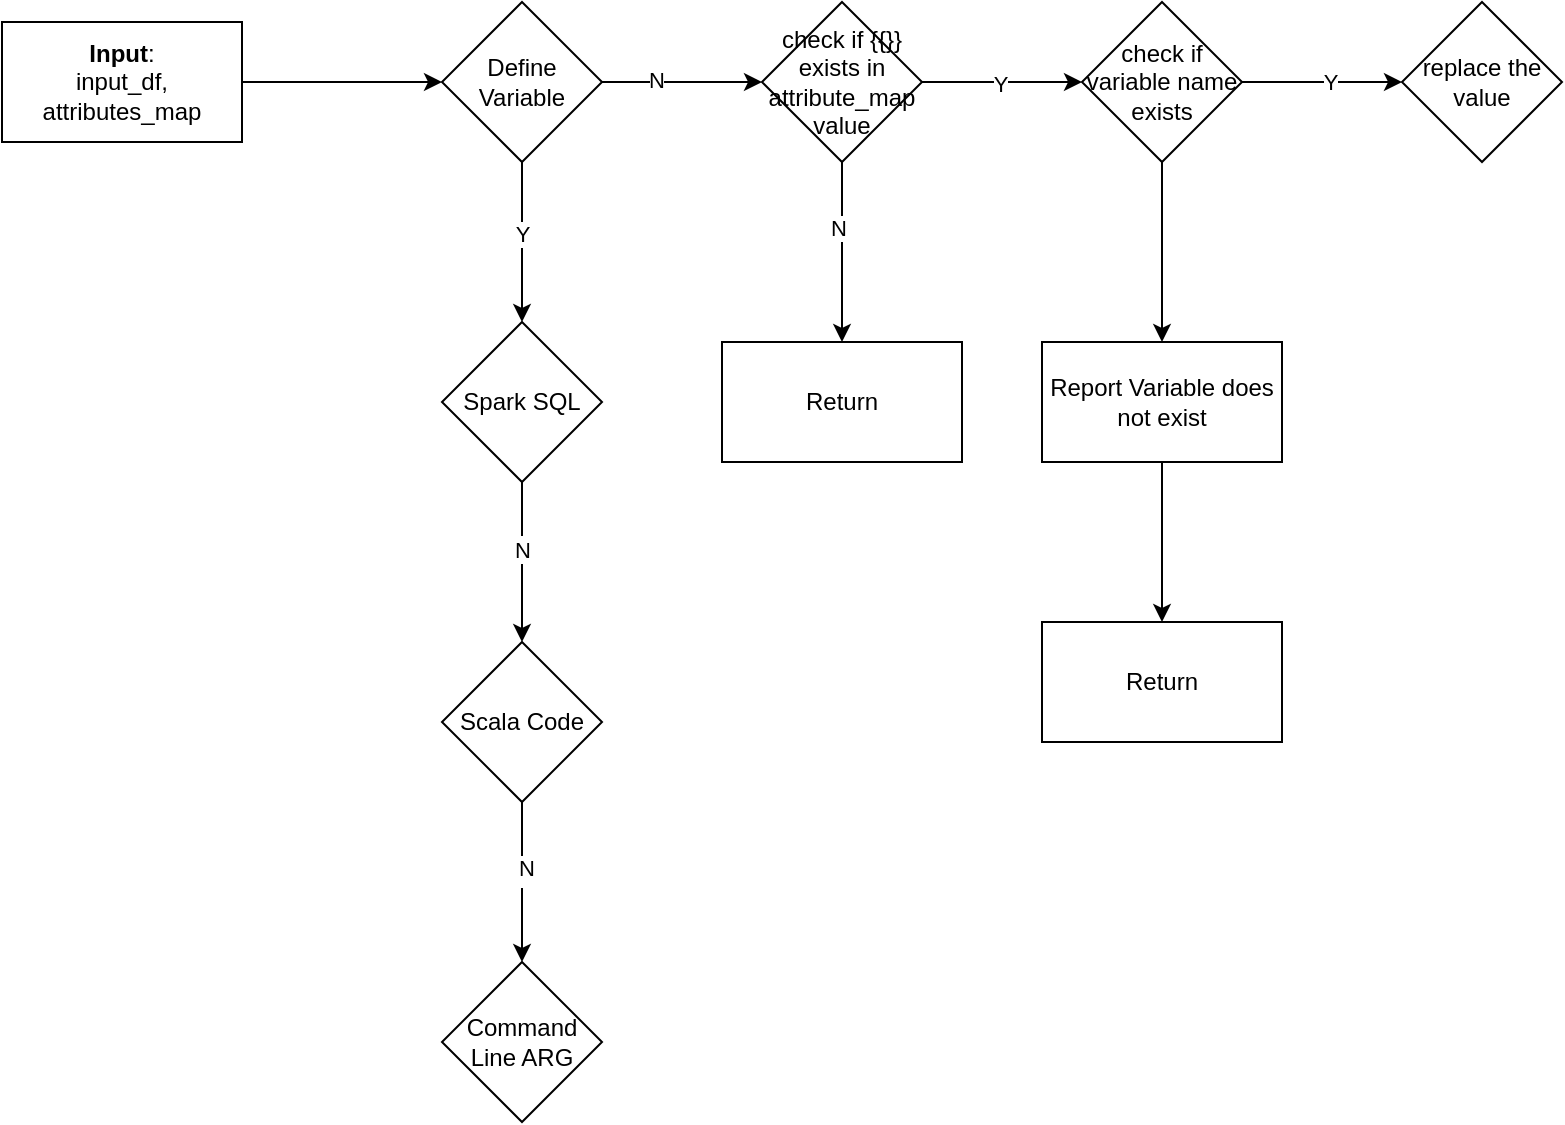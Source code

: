 <mxfile version="21.7.2" type="github">
  <diagram name="Page-1" id="Mdg7Ae6p5UvKACxQ1zR3">
    <mxGraphModel dx="880" dy="484" grid="1" gridSize="10" guides="1" tooltips="1" connect="1" arrows="1" fold="1" page="1" pageScale="1" pageWidth="850" pageHeight="1100" math="0" shadow="0">
      <root>
        <mxCell id="0" />
        <mxCell id="1" parent="0" />
        <mxCell id="4xCfmCJzf_7r0LhuUG6j-3" value="" style="edgeStyle=orthogonalEdgeStyle;rounded=0;orthogonalLoop=1;jettySize=auto;html=1;" edge="1" parent="1" source="4xCfmCJzf_7r0LhuUG6j-1" target="4xCfmCJzf_7r0LhuUG6j-2">
          <mxGeometry relative="1" as="geometry" />
        </mxCell>
        <mxCell id="4xCfmCJzf_7r0LhuUG6j-1" value="&lt;b&gt;Input&lt;/b&gt;:&lt;br&gt;input_df,&lt;br&gt;attributes_map" style="rounded=0;whiteSpace=wrap;html=1;" vertex="1" parent="1">
          <mxGeometry x="40" y="40" width="120" height="60" as="geometry" />
        </mxCell>
        <mxCell id="4xCfmCJzf_7r0LhuUG6j-5" value="" style="edgeStyle=orthogonalEdgeStyle;rounded=0;orthogonalLoop=1;jettySize=auto;html=1;" edge="1" parent="1" source="4xCfmCJzf_7r0LhuUG6j-2" target="4xCfmCJzf_7r0LhuUG6j-4">
          <mxGeometry relative="1" as="geometry" />
        </mxCell>
        <mxCell id="4xCfmCJzf_7r0LhuUG6j-10" value="Y" style="edgeLabel;html=1;align=center;verticalAlign=middle;resizable=0;points=[];" vertex="1" connectable="0" parent="4xCfmCJzf_7r0LhuUG6j-5">
          <mxGeometry x="-0.1" relative="1" as="geometry">
            <mxPoint as="offset" />
          </mxGeometry>
        </mxCell>
        <mxCell id="4xCfmCJzf_7r0LhuUG6j-16" value="" style="edgeStyle=orthogonalEdgeStyle;rounded=0;orthogonalLoop=1;jettySize=auto;html=1;" edge="1" parent="1" source="4xCfmCJzf_7r0LhuUG6j-2" target="4xCfmCJzf_7r0LhuUG6j-15">
          <mxGeometry relative="1" as="geometry" />
        </mxCell>
        <mxCell id="4xCfmCJzf_7r0LhuUG6j-21" value="N" style="edgeLabel;html=1;align=center;verticalAlign=middle;resizable=0;points=[];" vertex="1" connectable="0" parent="4xCfmCJzf_7r0LhuUG6j-16">
          <mxGeometry x="-0.325" y="1" relative="1" as="geometry">
            <mxPoint as="offset" />
          </mxGeometry>
        </mxCell>
        <mxCell id="4xCfmCJzf_7r0LhuUG6j-2" value="Define Variable" style="rhombus;whiteSpace=wrap;html=1;rounded=0;" vertex="1" parent="1">
          <mxGeometry x="260" y="30" width="80" height="80" as="geometry" />
        </mxCell>
        <mxCell id="4xCfmCJzf_7r0LhuUG6j-7" value="" style="edgeStyle=orthogonalEdgeStyle;rounded=0;orthogonalLoop=1;jettySize=auto;html=1;" edge="1" parent="1" source="4xCfmCJzf_7r0LhuUG6j-4" target="4xCfmCJzf_7r0LhuUG6j-6">
          <mxGeometry relative="1" as="geometry" />
        </mxCell>
        <mxCell id="4xCfmCJzf_7r0LhuUG6j-11" value="Y" style="edgeLabel;html=1;align=center;verticalAlign=middle;resizable=0;points=[];" vertex="1" connectable="0" parent="4xCfmCJzf_7r0LhuUG6j-7">
          <mxGeometry x="-0.175" relative="1" as="geometry">
            <mxPoint as="offset" />
          </mxGeometry>
        </mxCell>
        <mxCell id="4xCfmCJzf_7r0LhuUG6j-12" value="N" style="edgeLabel;html=1;align=center;verticalAlign=middle;resizable=0;points=[];" vertex="1" connectable="0" parent="4xCfmCJzf_7r0LhuUG6j-7">
          <mxGeometry x="-0.15" relative="1" as="geometry">
            <mxPoint as="offset" />
          </mxGeometry>
        </mxCell>
        <mxCell id="4xCfmCJzf_7r0LhuUG6j-4" value="Spark SQL" style="rhombus;whiteSpace=wrap;html=1;rounded=0;" vertex="1" parent="1">
          <mxGeometry x="260" y="190" width="80" height="80" as="geometry" />
        </mxCell>
        <mxCell id="4xCfmCJzf_7r0LhuUG6j-9" value="" style="edgeStyle=orthogonalEdgeStyle;rounded=0;orthogonalLoop=1;jettySize=auto;html=1;" edge="1" parent="1" source="4xCfmCJzf_7r0LhuUG6j-6" target="4xCfmCJzf_7r0LhuUG6j-8">
          <mxGeometry relative="1" as="geometry" />
        </mxCell>
        <mxCell id="4xCfmCJzf_7r0LhuUG6j-13" value="N" style="edgeLabel;html=1;align=center;verticalAlign=middle;resizable=0;points=[];" vertex="1" connectable="0" parent="4xCfmCJzf_7r0LhuUG6j-9">
          <mxGeometry x="-0.1" y="2" relative="1" as="geometry">
            <mxPoint as="offset" />
          </mxGeometry>
        </mxCell>
        <mxCell id="4xCfmCJzf_7r0LhuUG6j-14" value="N" style="edgeLabel;html=1;align=center;verticalAlign=middle;resizable=0;points=[];" vertex="1" connectable="0" parent="4xCfmCJzf_7r0LhuUG6j-9">
          <mxGeometry x="-0.175" y="2" relative="1" as="geometry">
            <mxPoint as="offset" />
          </mxGeometry>
        </mxCell>
        <mxCell id="4xCfmCJzf_7r0LhuUG6j-6" value="Scala Code" style="rhombus;whiteSpace=wrap;html=1;rounded=0;" vertex="1" parent="1">
          <mxGeometry x="260" y="350" width="80" height="80" as="geometry" />
        </mxCell>
        <mxCell id="4xCfmCJzf_7r0LhuUG6j-8" value="Command Line ARG" style="rhombus;whiteSpace=wrap;html=1;rounded=0;" vertex="1" parent="1">
          <mxGeometry x="260" y="510" width="80" height="80" as="geometry" />
        </mxCell>
        <mxCell id="4xCfmCJzf_7r0LhuUG6j-18" value="" style="edgeStyle=orthogonalEdgeStyle;rounded=0;orthogonalLoop=1;jettySize=auto;html=1;" edge="1" parent="1" source="4xCfmCJzf_7r0LhuUG6j-15" target="4xCfmCJzf_7r0LhuUG6j-17">
          <mxGeometry relative="1" as="geometry" />
        </mxCell>
        <mxCell id="4xCfmCJzf_7r0LhuUG6j-22" value="Y" style="edgeLabel;html=1;align=center;verticalAlign=middle;resizable=0;points=[];" vertex="1" connectable="0" parent="4xCfmCJzf_7r0LhuUG6j-18">
          <mxGeometry x="-0.025" y="-1" relative="1" as="geometry">
            <mxPoint as="offset" />
          </mxGeometry>
        </mxCell>
        <mxCell id="4xCfmCJzf_7r0LhuUG6j-25" value="" style="edgeStyle=orthogonalEdgeStyle;rounded=0;orthogonalLoop=1;jettySize=auto;html=1;" edge="1" parent="1" source="4xCfmCJzf_7r0LhuUG6j-15" target="4xCfmCJzf_7r0LhuUG6j-24">
          <mxGeometry relative="1" as="geometry" />
        </mxCell>
        <mxCell id="4xCfmCJzf_7r0LhuUG6j-26" value="N" style="edgeLabel;html=1;align=center;verticalAlign=middle;resizable=0;points=[];" vertex="1" connectable="0" parent="4xCfmCJzf_7r0LhuUG6j-25">
          <mxGeometry x="-0.267" y="-2" relative="1" as="geometry">
            <mxPoint as="offset" />
          </mxGeometry>
        </mxCell>
        <mxCell id="4xCfmCJzf_7r0LhuUG6j-15" value="check if {{}} exists in attribute_map value" style="rhombus;whiteSpace=wrap;html=1;rounded=0;" vertex="1" parent="1">
          <mxGeometry x="420" y="30" width="80" height="80" as="geometry" />
        </mxCell>
        <mxCell id="4xCfmCJzf_7r0LhuUG6j-20" value="" style="edgeStyle=orthogonalEdgeStyle;rounded=0;orthogonalLoop=1;jettySize=auto;html=1;" edge="1" parent="1" source="4xCfmCJzf_7r0LhuUG6j-17" target="4xCfmCJzf_7r0LhuUG6j-19">
          <mxGeometry relative="1" as="geometry" />
        </mxCell>
        <mxCell id="4xCfmCJzf_7r0LhuUG6j-23" value="Y" style="edgeLabel;html=1;align=center;verticalAlign=middle;resizable=0;points=[];" vertex="1" connectable="0" parent="4xCfmCJzf_7r0LhuUG6j-20">
          <mxGeometry x="0.1" relative="1" as="geometry">
            <mxPoint as="offset" />
          </mxGeometry>
        </mxCell>
        <mxCell id="4xCfmCJzf_7r0LhuUG6j-28" value="" style="edgeStyle=orthogonalEdgeStyle;rounded=0;orthogonalLoop=1;jettySize=auto;html=1;" edge="1" parent="1" source="4xCfmCJzf_7r0LhuUG6j-17" target="4xCfmCJzf_7r0LhuUG6j-27">
          <mxGeometry relative="1" as="geometry" />
        </mxCell>
        <mxCell id="4xCfmCJzf_7r0LhuUG6j-17" value="check if variable name exists" style="rhombus;whiteSpace=wrap;html=1;rounded=0;" vertex="1" parent="1">
          <mxGeometry x="580" y="30" width="80" height="80" as="geometry" />
        </mxCell>
        <mxCell id="4xCfmCJzf_7r0LhuUG6j-19" value="replace the value" style="rhombus;whiteSpace=wrap;html=1;rounded=0;" vertex="1" parent="1">
          <mxGeometry x="740" y="30" width="80" height="80" as="geometry" />
        </mxCell>
        <mxCell id="4xCfmCJzf_7r0LhuUG6j-24" value="Return" style="whiteSpace=wrap;html=1;rounded=0;" vertex="1" parent="1">
          <mxGeometry x="400" y="200" width="120" height="60" as="geometry" />
        </mxCell>
        <mxCell id="4xCfmCJzf_7r0LhuUG6j-30" value="" style="edgeStyle=orthogonalEdgeStyle;rounded=0;orthogonalLoop=1;jettySize=auto;html=1;" edge="1" parent="1" source="4xCfmCJzf_7r0LhuUG6j-27" target="4xCfmCJzf_7r0LhuUG6j-29">
          <mxGeometry relative="1" as="geometry" />
        </mxCell>
        <mxCell id="4xCfmCJzf_7r0LhuUG6j-27" value="Report Variable does not exist" style="whiteSpace=wrap;html=1;rounded=0;" vertex="1" parent="1">
          <mxGeometry x="560" y="200" width="120" height="60" as="geometry" />
        </mxCell>
        <mxCell id="4xCfmCJzf_7r0LhuUG6j-29" value="Return" style="whiteSpace=wrap;html=1;rounded=0;" vertex="1" parent="1">
          <mxGeometry x="560" y="340" width="120" height="60" as="geometry" />
        </mxCell>
      </root>
    </mxGraphModel>
  </diagram>
</mxfile>
